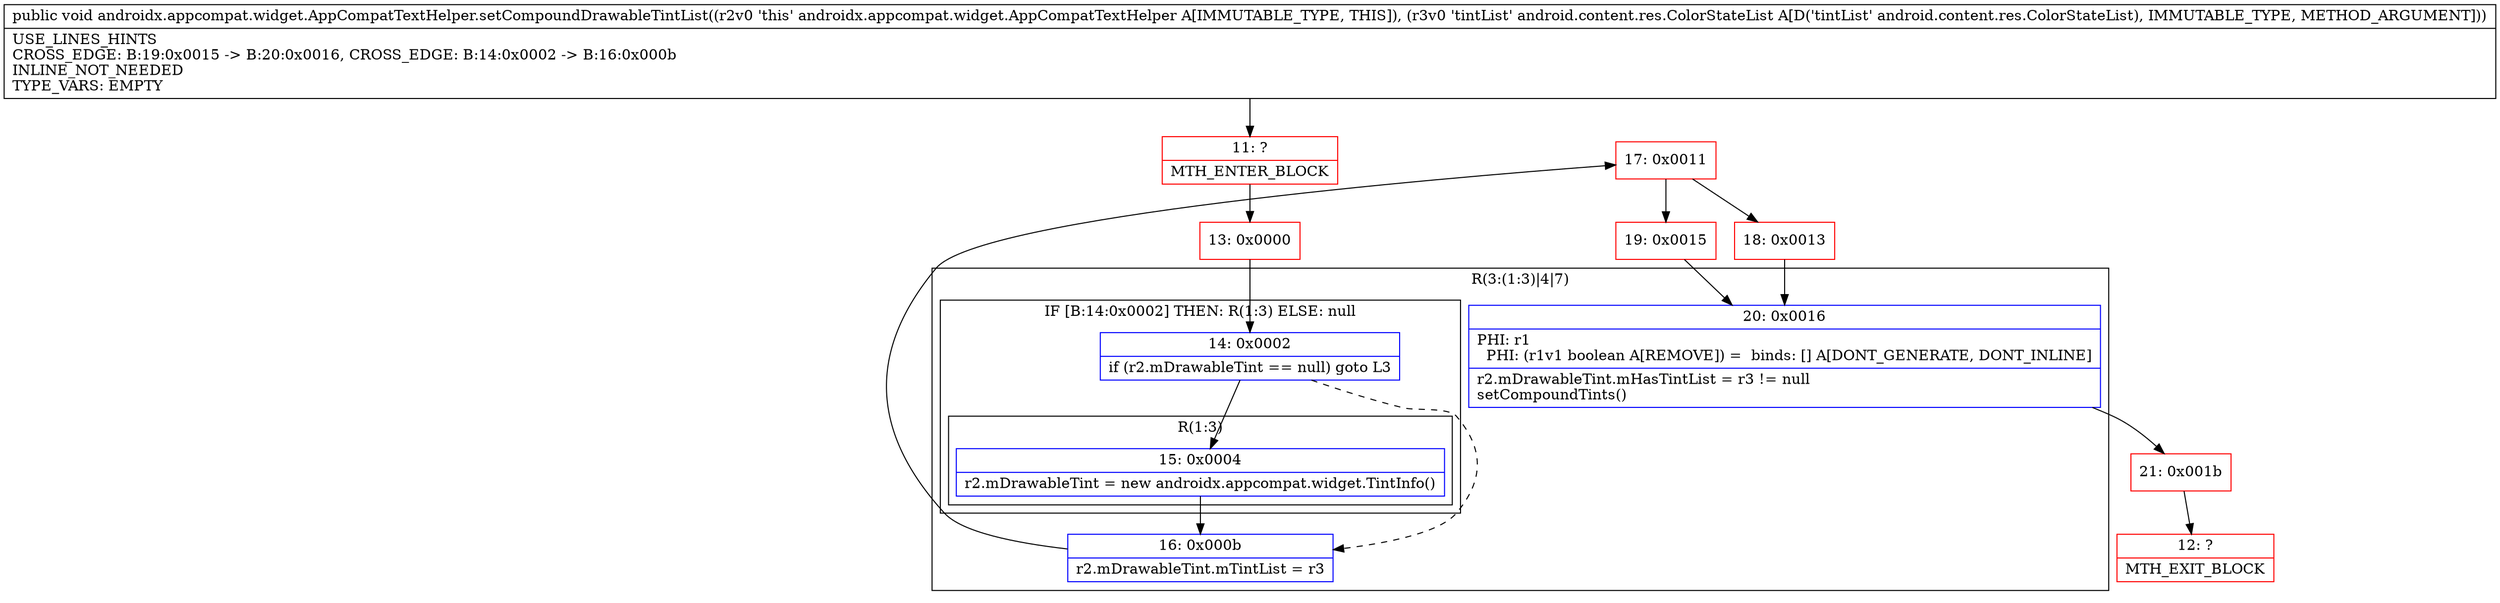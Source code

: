 digraph "CFG forandroidx.appcompat.widget.AppCompatTextHelper.setCompoundDrawableTintList(Landroid\/content\/res\/ColorStateList;)V" {
subgraph cluster_Region_34818199 {
label = "R(3:(1:3)|4|7)";
node [shape=record,color=blue];
subgraph cluster_IfRegion_431290627 {
label = "IF [B:14:0x0002] THEN: R(1:3) ELSE: null";
node [shape=record,color=blue];
Node_14 [shape=record,label="{14\:\ 0x0002|if (r2.mDrawableTint == null) goto L3\l}"];
subgraph cluster_Region_831868913 {
label = "R(1:3)";
node [shape=record,color=blue];
Node_15 [shape=record,label="{15\:\ 0x0004|r2.mDrawableTint = new androidx.appcompat.widget.TintInfo()\l}"];
}
}
Node_16 [shape=record,label="{16\:\ 0x000b|r2.mDrawableTint.mTintList = r3\l}"];
Node_20 [shape=record,label="{20\:\ 0x0016|PHI: r1 \l  PHI: (r1v1 boolean A[REMOVE]) =  binds: [] A[DONT_GENERATE, DONT_INLINE]\l|r2.mDrawableTint.mHasTintList = r3 != null\lsetCompoundTints()\l}"];
}
Node_11 [shape=record,color=red,label="{11\:\ ?|MTH_ENTER_BLOCK\l}"];
Node_13 [shape=record,color=red,label="{13\:\ 0x0000}"];
Node_17 [shape=record,color=red,label="{17\:\ 0x0011}"];
Node_18 [shape=record,color=red,label="{18\:\ 0x0013}"];
Node_21 [shape=record,color=red,label="{21\:\ 0x001b}"];
Node_12 [shape=record,color=red,label="{12\:\ ?|MTH_EXIT_BLOCK\l}"];
Node_19 [shape=record,color=red,label="{19\:\ 0x0015}"];
MethodNode[shape=record,label="{public void androidx.appcompat.widget.AppCompatTextHelper.setCompoundDrawableTintList((r2v0 'this' androidx.appcompat.widget.AppCompatTextHelper A[IMMUTABLE_TYPE, THIS]), (r3v0 'tintList' android.content.res.ColorStateList A[D('tintList' android.content.res.ColorStateList), IMMUTABLE_TYPE, METHOD_ARGUMENT]))  | USE_LINES_HINTS\lCROSS_EDGE: B:19:0x0015 \-\> B:20:0x0016, CROSS_EDGE: B:14:0x0002 \-\> B:16:0x000b\lINLINE_NOT_NEEDED\lTYPE_VARS: EMPTY\l}"];
MethodNode -> Node_11;Node_14 -> Node_15;
Node_14 -> Node_16[style=dashed];
Node_15 -> Node_16;
Node_16 -> Node_17;
Node_20 -> Node_21;
Node_11 -> Node_13;
Node_13 -> Node_14;
Node_17 -> Node_18;
Node_17 -> Node_19;
Node_18 -> Node_20;
Node_21 -> Node_12;
Node_19 -> Node_20;
}

